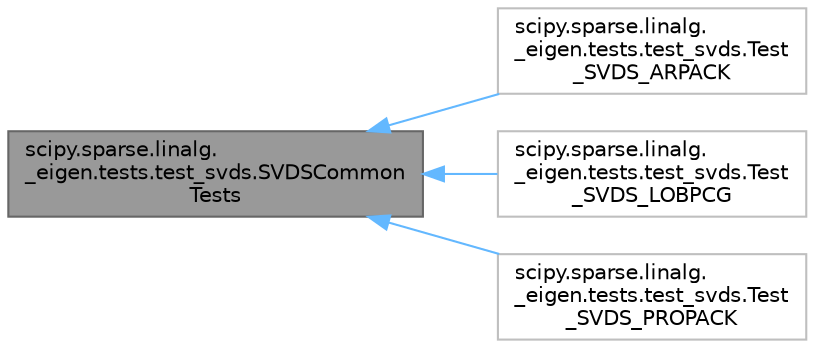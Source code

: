 digraph "scipy.sparse.linalg._eigen.tests.test_svds.SVDSCommonTests"
{
 // LATEX_PDF_SIZE
  bgcolor="transparent";
  edge [fontname=Helvetica,fontsize=10,labelfontname=Helvetica,labelfontsize=10];
  node [fontname=Helvetica,fontsize=10,shape=box,height=0.2,width=0.4];
  rankdir="LR";
  Node1 [id="Node000001",label="scipy.sparse.linalg.\l_eigen.tests.test_svds.SVDSCommon\lTests",height=0.2,width=0.4,color="gray40", fillcolor="grey60", style="filled", fontcolor="black",tooltip=" "];
  Node1 -> Node2 [id="edge1_Node000001_Node000002",dir="back",color="steelblue1",style="solid",tooltip=" "];
  Node2 [id="Node000002",label="scipy.sparse.linalg.\l_eigen.tests.test_svds.Test\l_SVDS_ARPACK",height=0.2,width=0.4,color="grey75", fillcolor="white", style="filled",URL="$d8/d41/classscipy_1_1sparse_1_1linalg_1_1__eigen_1_1tests_1_1test__svds_1_1Test__SVDS__ARPACK.html",tooltip=" "];
  Node1 -> Node3 [id="edge2_Node000001_Node000003",dir="back",color="steelblue1",style="solid",tooltip=" "];
  Node3 [id="Node000003",label="scipy.sparse.linalg.\l_eigen.tests.test_svds.Test\l_SVDS_LOBPCG",height=0.2,width=0.4,color="grey75", fillcolor="white", style="filled",URL="$dd/d3b/classscipy_1_1sparse_1_1linalg_1_1__eigen_1_1tests_1_1test__svds_1_1Test__SVDS__LOBPCG.html",tooltip=" "];
  Node1 -> Node4 [id="edge3_Node000001_Node000004",dir="back",color="steelblue1",style="solid",tooltip=" "];
  Node4 [id="Node000004",label="scipy.sparse.linalg.\l_eigen.tests.test_svds.Test\l_SVDS_PROPACK",height=0.2,width=0.4,color="grey75", fillcolor="white", style="filled",URL="$dd/d6d/classscipy_1_1sparse_1_1linalg_1_1__eigen_1_1tests_1_1test__svds_1_1Test__SVDS__PROPACK.html",tooltip=" "];
}
